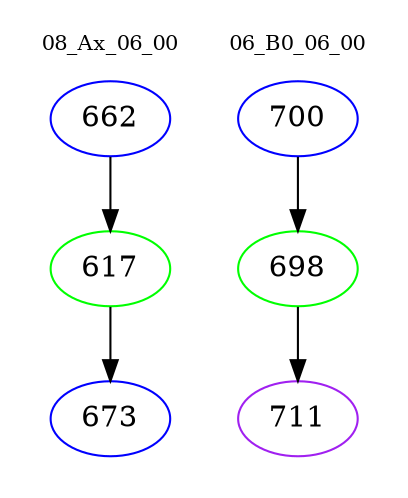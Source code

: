 digraph{
subgraph cluster_0 {
color = white
label = "08_Ax_06_00";
fontsize=10;
T0_662 [label="662", color="blue"]
T0_662 -> T0_617 [color="black"]
T0_617 [label="617", color="green"]
T0_617 -> T0_673 [color="black"]
T0_673 [label="673", color="blue"]
}
subgraph cluster_1 {
color = white
label = "06_B0_06_00";
fontsize=10;
T1_700 [label="700", color="blue"]
T1_700 -> T1_698 [color="black"]
T1_698 [label="698", color="green"]
T1_698 -> T1_711 [color="black"]
T1_711 [label="711", color="purple"]
}
}

